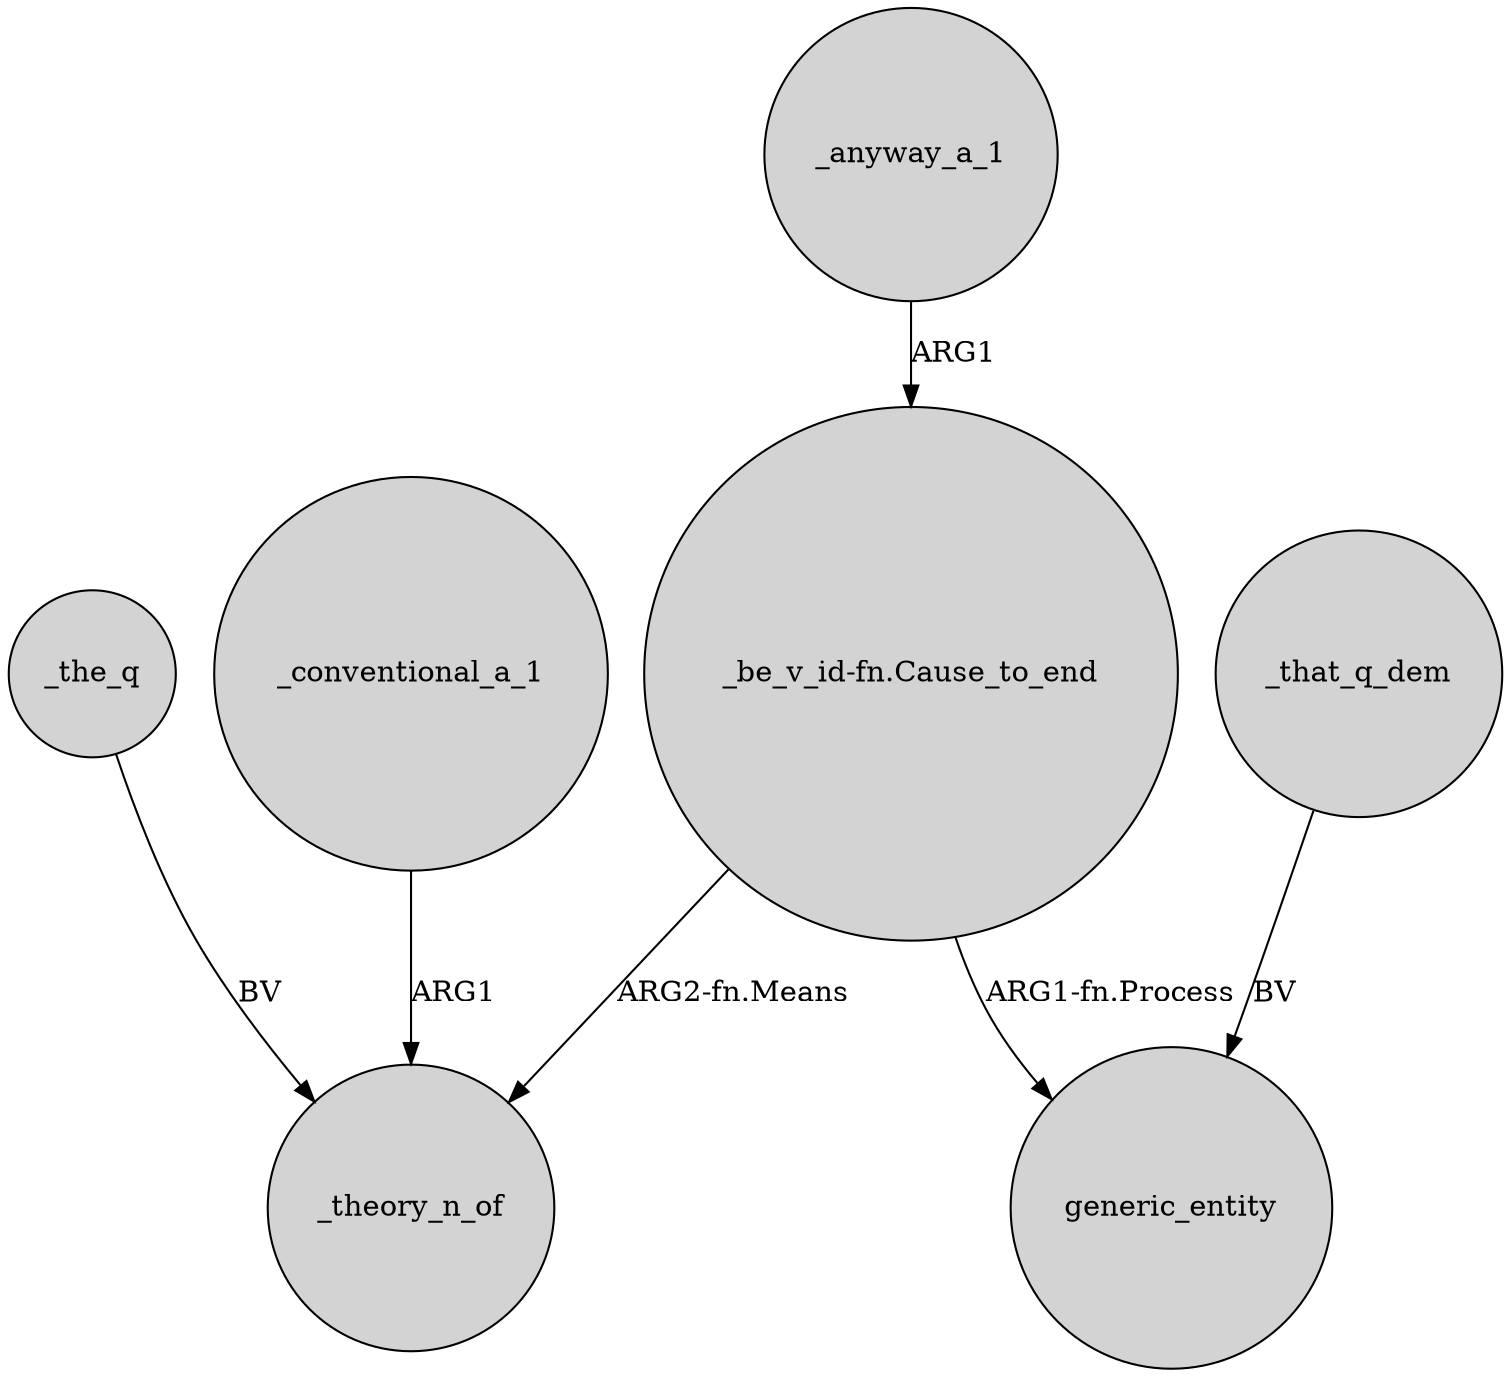 digraph {
	node [shape=circle style=filled]
	_anyway_a_1 -> "_be_v_id-fn.Cause_to_end" [label=ARG1]
	_the_q -> _theory_n_of [label=BV]
	"_be_v_id-fn.Cause_to_end" -> generic_entity [label="ARG1-fn.Process"]
	"_be_v_id-fn.Cause_to_end" -> _theory_n_of [label="ARG2-fn.Means"]
	_that_q_dem -> generic_entity [label=BV]
	_conventional_a_1 -> _theory_n_of [label=ARG1]
}
